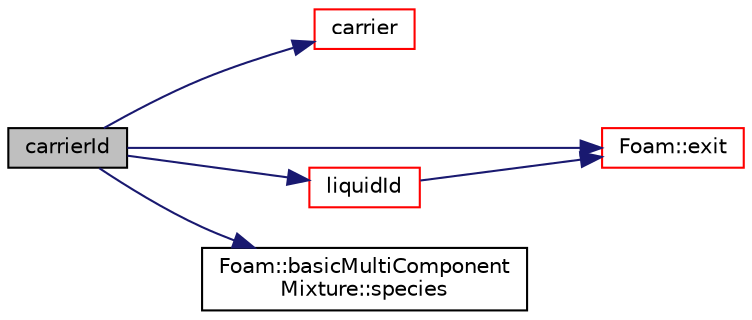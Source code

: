 digraph "carrierId"
{
  bgcolor="transparent";
  edge [fontname="Helvetica",fontsize="10",labelfontname="Helvetica",labelfontsize="10"];
  node [fontname="Helvetica",fontsize="10",shape=record];
  rankdir="LR";
  Node1 [label="carrierId",height=0.2,width=0.4,color="black", fillcolor="grey75", style="filled", fontcolor="black"];
  Node1 -> Node2 [color="midnightblue",fontsize="10",style="solid",fontname="Helvetica"];
  Node2 [label="carrier",height=0.2,width=0.4,color="red",URL="$a02399.html#ad09148d289e10bb0f0264a4623d3822b",tooltip="Return reference to the gaseous components. "];
  Node1 -> Node3 [color="midnightblue",fontsize="10",style="solid",fontname="Helvetica"];
  Node3 [label="Foam::exit",height=0.2,width=0.4,color="red",URL="$a10974.html#a06ca7250d8e89caf05243ec094843642"];
  Node1 -> Node4 [color="midnightblue",fontsize="10",style="solid",fontname="Helvetica"];
  Node4 [label="liquidId",height=0.2,width=0.4,color="red",URL="$a02399.html#ad8e2f67bfe191385c993ea6c60d25a0a",tooltip="Index of liquid component. "];
  Node4 -> Node3 [color="midnightblue",fontsize="10",style="solid",fontname="Helvetica"];
  Node1 -> Node5 [color="midnightblue",fontsize="10",style="solid",fontname="Helvetica"];
  Node5 [label="Foam::basicMultiComponent\lMixture::species",height=0.2,width=0.4,color="black",URL="$a00108.html#ac3684786b3929e4b59bca4087f9f4609",tooltip="Return the table of species. "];
}
